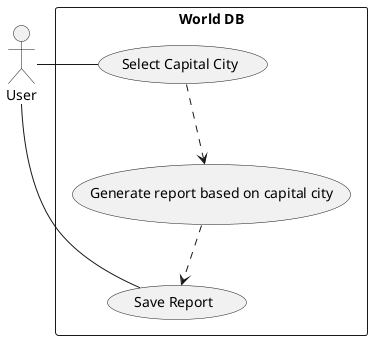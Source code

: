 @startuml

actor P5 as "User"

rectangle "World DB" {
    usecase UC5a as "Select Capital City"
    usecase UC5b as "Generate report based on capital city"
    usecase UC5c as "Save Report"

    P5 - UC5a
    P5 - UC5c

    UC5a ..> UC5b
    UC5b ..> UC5c
}

@enduml